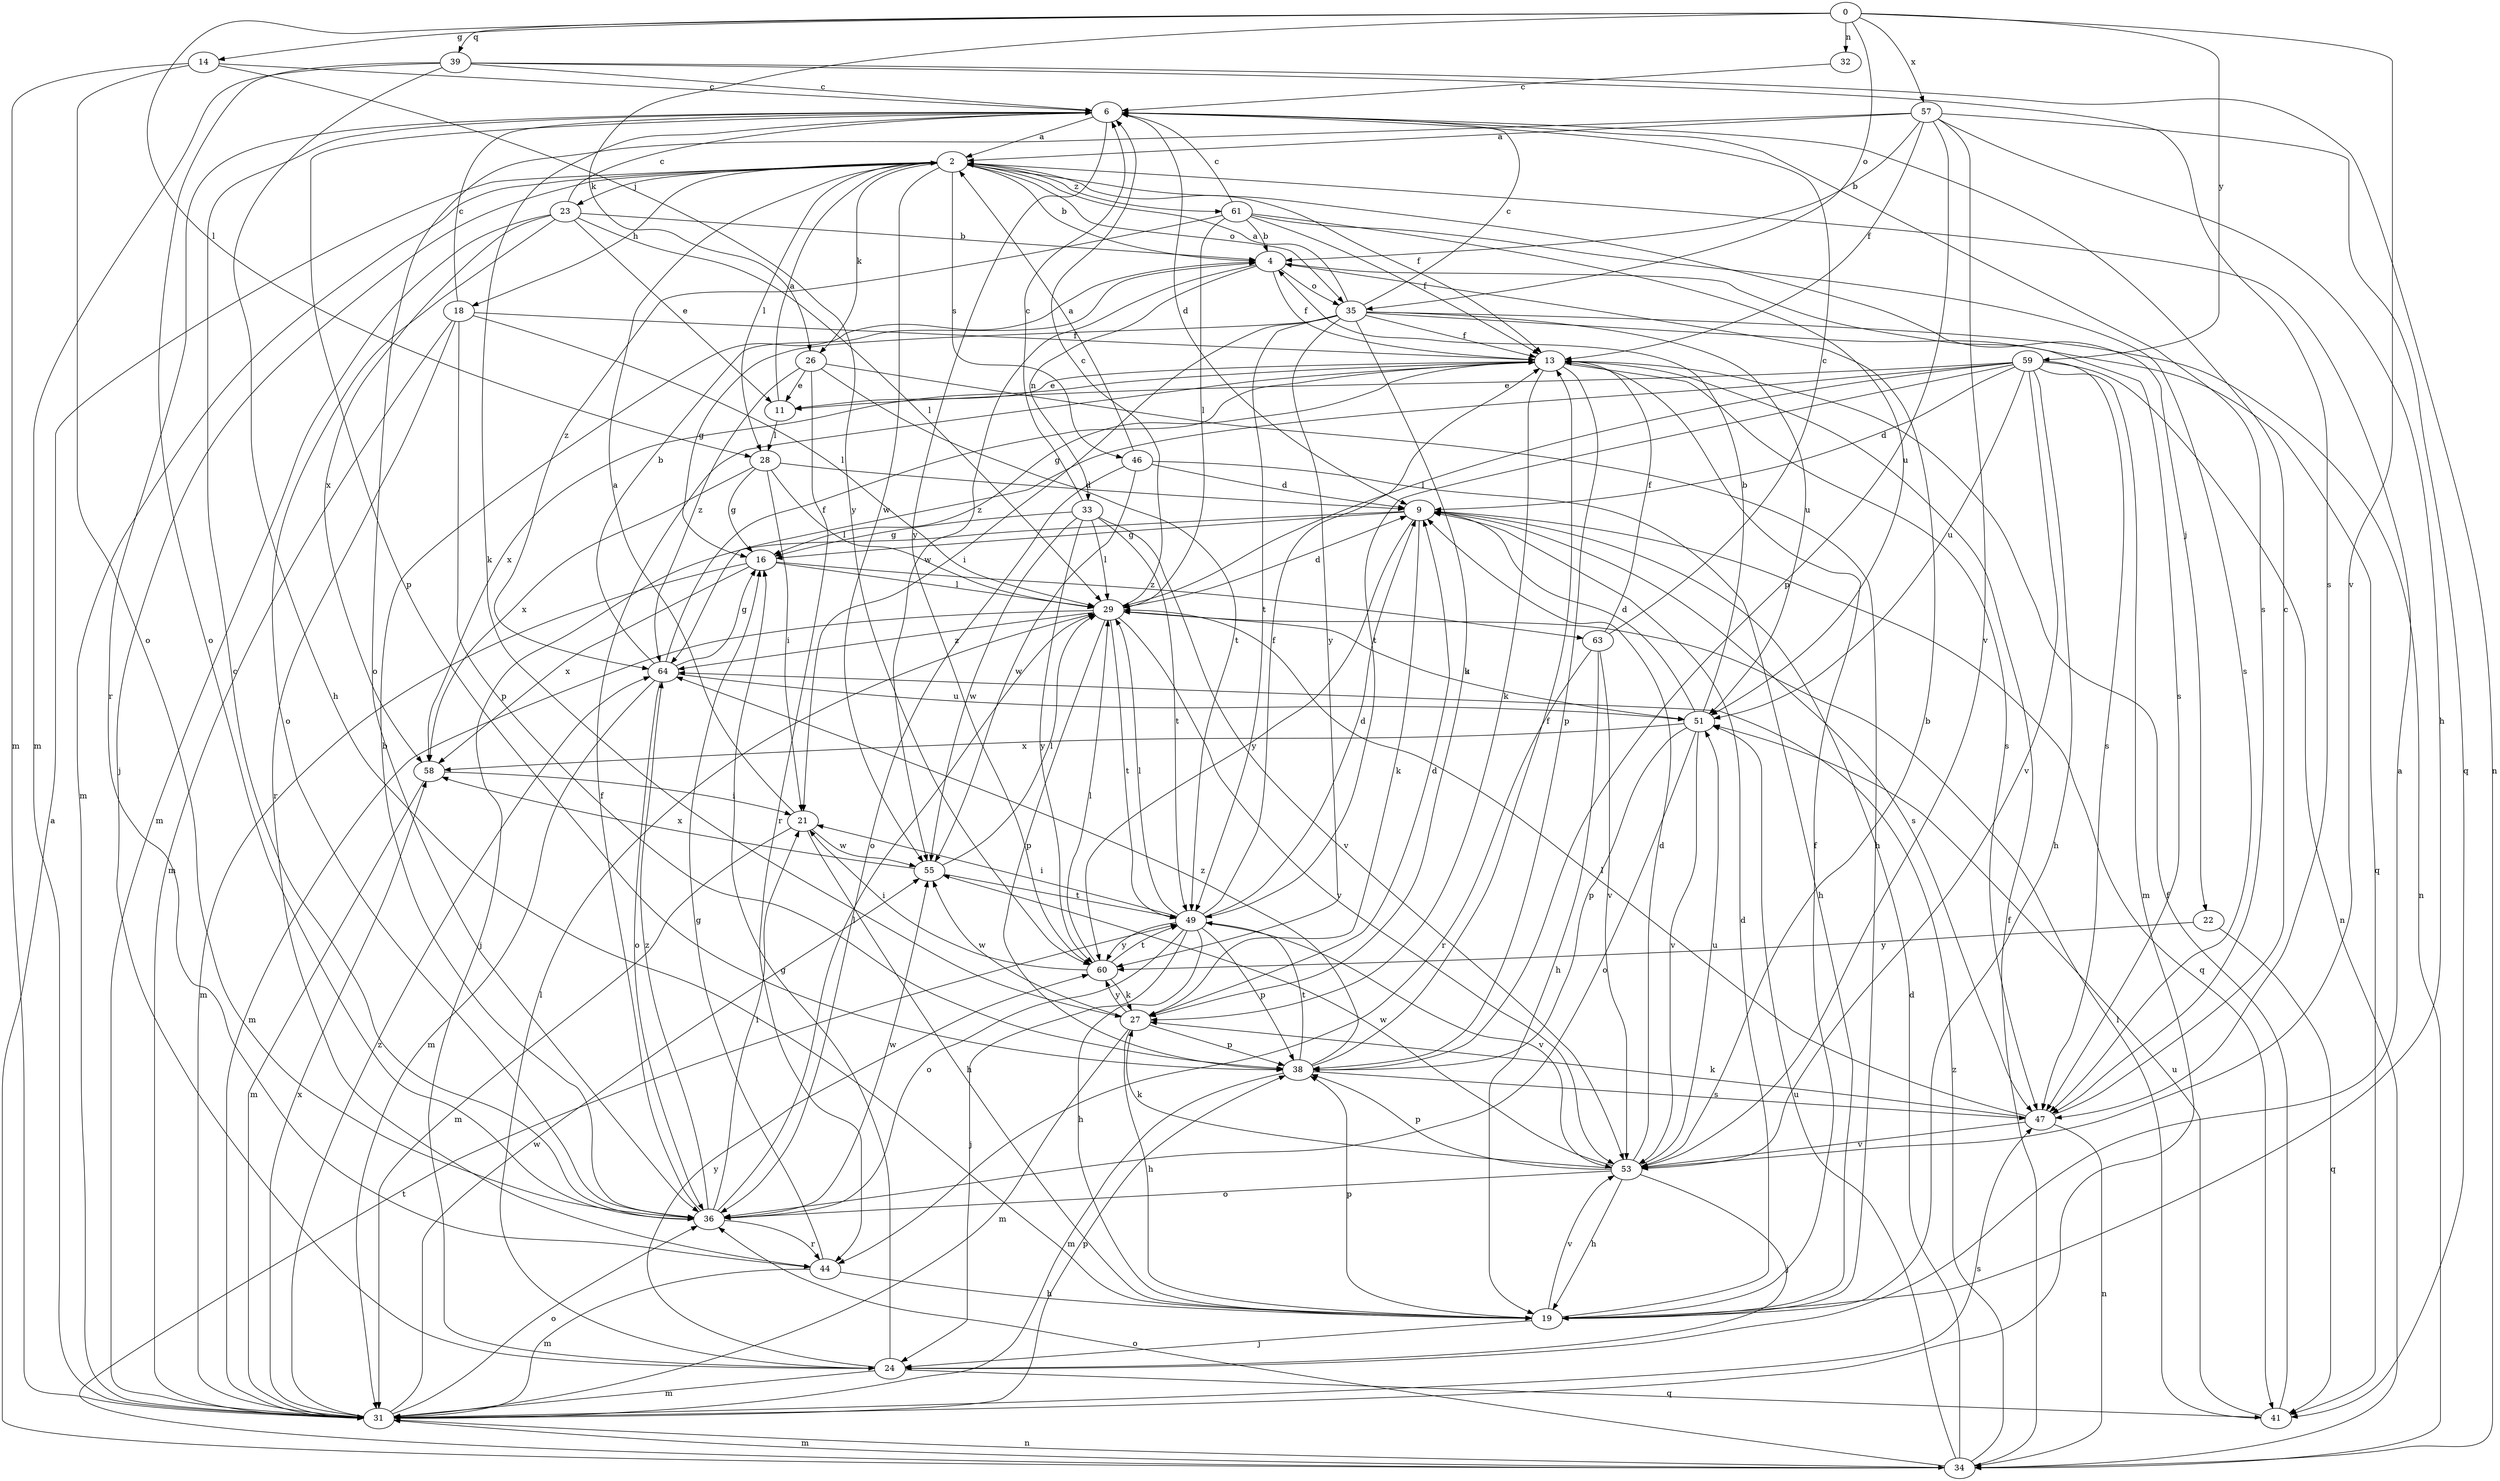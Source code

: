 strict digraph  {
0;
2;
4;
6;
9;
11;
13;
14;
16;
18;
19;
21;
22;
23;
24;
26;
27;
28;
29;
31;
32;
33;
34;
35;
36;
38;
39;
41;
44;
46;
47;
49;
51;
53;
55;
57;
58;
59;
60;
61;
63;
64;
0 -> 14  [label=g];
0 -> 26  [label=k];
0 -> 28  [label=l];
0 -> 32  [label=n];
0 -> 35  [label=o];
0 -> 39  [label=q];
0 -> 53  [label=v];
0 -> 57  [label=x];
0 -> 59  [label=y];
2 -> 4  [label=b];
2 -> 13  [label=f];
2 -> 18  [label=h];
2 -> 22  [label=j];
2 -> 23  [label=j];
2 -> 24  [label=j];
2 -> 26  [label=k];
2 -> 28  [label=l];
2 -> 31  [label=m];
2 -> 35  [label=o];
2 -> 46  [label=s];
2 -> 55  [label=w];
2 -> 61  [label=z];
4 -> 13  [label=f];
4 -> 33  [label=n];
4 -> 35  [label=o];
4 -> 47  [label=s];
4 -> 55  [label=w];
6 -> 2  [label=a];
6 -> 9  [label=d];
6 -> 27  [label=k];
6 -> 38  [label=p];
6 -> 44  [label=r];
6 -> 47  [label=s];
6 -> 60  [label=y];
9 -> 16  [label=g];
9 -> 24  [label=j];
9 -> 27  [label=k];
9 -> 41  [label=q];
9 -> 47  [label=s];
9 -> 60  [label=y];
11 -> 2  [label=a];
11 -> 28  [label=l];
13 -> 11  [label=e];
13 -> 16  [label=g];
13 -> 27  [label=k];
13 -> 38  [label=p];
13 -> 47  [label=s];
13 -> 58  [label=x];
14 -> 6  [label=c];
14 -> 31  [label=m];
14 -> 36  [label=o];
14 -> 60  [label=y];
16 -> 29  [label=l];
16 -> 31  [label=m];
16 -> 58  [label=x];
16 -> 63  [label=z];
18 -> 6  [label=c];
18 -> 13  [label=f];
18 -> 29  [label=l];
18 -> 31  [label=m];
18 -> 38  [label=p];
18 -> 44  [label=r];
19 -> 9  [label=d];
19 -> 13  [label=f];
19 -> 24  [label=j];
19 -> 38  [label=p];
19 -> 53  [label=v];
21 -> 2  [label=a];
21 -> 19  [label=h];
21 -> 31  [label=m];
21 -> 55  [label=w];
22 -> 41  [label=q];
22 -> 60  [label=y];
23 -> 4  [label=b];
23 -> 6  [label=c];
23 -> 11  [label=e];
23 -> 29  [label=l];
23 -> 31  [label=m];
23 -> 36  [label=o];
23 -> 58  [label=x];
24 -> 2  [label=a];
24 -> 16  [label=g];
24 -> 29  [label=l];
24 -> 31  [label=m];
24 -> 41  [label=q];
24 -> 60  [label=y];
26 -> 11  [label=e];
26 -> 19  [label=h];
26 -> 44  [label=r];
26 -> 49  [label=t];
26 -> 64  [label=z];
27 -> 9  [label=d];
27 -> 19  [label=h];
27 -> 31  [label=m];
27 -> 38  [label=p];
27 -> 55  [label=w];
27 -> 60  [label=y];
28 -> 9  [label=d];
28 -> 16  [label=g];
28 -> 21  [label=i];
28 -> 29  [label=l];
28 -> 58  [label=x];
29 -> 6  [label=c];
29 -> 9  [label=d];
29 -> 31  [label=m];
29 -> 38  [label=p];
29 -> 49  [label=t];
29 -> 51  [label=u];
29 -> 53  [label=v];
29 -> 64  [label=z];
31 -> 34  [label=n];
31 -> 36  [label=o];
31 -> 38  [label=p];
31 -> 47  [label=s];
31 -> 55  [label=w];
31 -> 58  [label=x];
31 -> 64  [label=z];
32 -> 6  [label=c];
33 -> 6  [label=c];
33 -> 16  [label=g];
33 -> 29  [label=l];
33 -> 49  [label=t];
33 -> 53  [label=v];
33 -> 55  [label=w];
33 -> 60  [label=y];
34 -> 2  [label=a];
34 -> 9  [label=d];
34 -> 13  [label=f];
34 -> 31  [label=m];
34 -> 36  [label=o];
34 -> 49  [label=t];
34 -> 51  [label=u];
34 -> 64  [label=z];
35 -> 2  [label=a];
35 -> 6  [label=c];
35 -> 13  [label=f];
35 -> 16  [label=g];
35 -> 21  [label=i];
35 -> 27  [label=k];
35 -> 34  [label=n];
35 -> 41  [label=q];
35 -> 49  [label=t];
35 -> 51  [label=u];
35 -> 60  [label=y];
36 -> 4  [label=b];
36 -> 6  [label=c];
36 -> 13  [label=f];
36 -> 21  [label=i];
36 -> 29  [label=l];
36 -> 44  [label=r];
36 -> 55  [label=w];
36 -> 64  [label=z];
38 -> 13  [label=f];
38 -> 31  [label=m];
38 -> 47  [label=s];
38 -> 49  [label=t];
38 -> 64  [label=z];
39 -> 6  [label=c];
39 -> 19  [label=h];
39 -> 31  [label=m];
39 -> 34  [label=n];
39 -> 36  [label=o];
39 -> 47  [label=s];
41 -> 13  [label=f];
41 -> 29  [label=l];
41 -> 51  [label=u];
44 -> 16  [label=g];
44 -> 19  [label=h];
44 -> 31  [label=m];
46 -> 2  [label=a];
46 -> 9  [label=d];
46 -> 19  [label=h];
46 -> 36  [label=o];
46 -> 55  [label=w];
47 -> 6  [label=c];
47 -> 27  [label=k];
47 -> 29  [label=l];
47 -> 34  [label=n];
47 -> 53  [label=v];
49 -> 9  [label=d];
49 -> 13  [label=f];
49 -> 19  [label=h];
49 -> 21  [label=i];
49 -> 24  [label=j];
49 -> 29  [label=l];
49 -> 36  [label=o];
49 -> 38  [label=p];
49 -> 53  [label=v];
49 -> 60  [label=y];
51 -> 4  [label=b];
51 -> 9  [label=d];
51 -> 36  [label=o];
51 -> 38  [label=p];
51 -> 53  [label=v];
51 -> 58  [label=x];
53 -> 4  [label=b];
53 -> 9  [label=d];
53 -> 19  [label=h];
53 -> 24  [label=j];
53 -> 27  [label=k];
53 -> 36  [label=o];
53 -> 38  [label=p];
53 -> 51  [label=u];
53 -> 55  [label=w];
55 -> 29  [label=l];
55 -> 49  [label=t];
55 -> 58  [label=x];
57 -> 2  [label=a];
57 -> 4  [label=b];
57 -> 13  [label=f];
57 -> 19  [label=h];
57 -> 36  [label=o];
57 -> 38  [label=p];
57 -> 41  [label=q];
57 -> 53  [label=v];
58 -> 21  [label=i];
58 -> 31  [label=m];
59 -> 9  [label=d];
59 -> 11  [label=e];
59 -> 19  [label=h];
59 -> 29  [label=l];
59 -> 31  [label=m];
59 -> 34  [label=n];
59 -> 47  [label=s];
59 -> 49  [label=t];
59 -> 51  [label=u];
59 -> 53  [label=v];
59 -> 64  [label=z];
60 -> 21  [label=i];
60 -> 27  [label=k];
60 -> 29  [label=l];
60 -> 49  [label=t];
61 -> 4  [label=b];
61 -> 6  [label=c];
61 -> 13  [label=f];
61 -> 29  [label=l];
61 -> 47  [label=s];
61 -> 51  [label=u];
61 -> 64  [label=z];
63 -> 6  [label=c];
63 -> 13  [label=f];
63 -> 19  [label=h];
63 -> 44  [label=r];
63 -> 53  [label=v];
64 -> 4  [label=b];
64 -> 13  [label=f];
64 -> 16  [label=g];
64 -> 31  [label=m];
64 -> 36  [label=o];
64 -> 51  [label=u];
}
